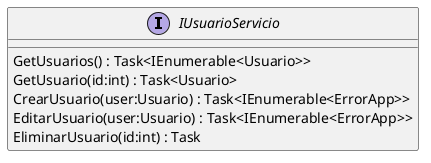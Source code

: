 @startuml
interface IUsuarioServicio {
    GetUsuarios() : Task<IEnumerable<Usuario>>
    GetUsuario(id:int) : Task<Usuario>
    CrearUsuario(user:Usuario) : Task<IEnumerable<ErrorApp>>
    EditarUsuario(user:Usuario) : Task<IEnumerable<ErrorApp>>
    EliminarUsuario(id:int) : Task
}
@enduml
